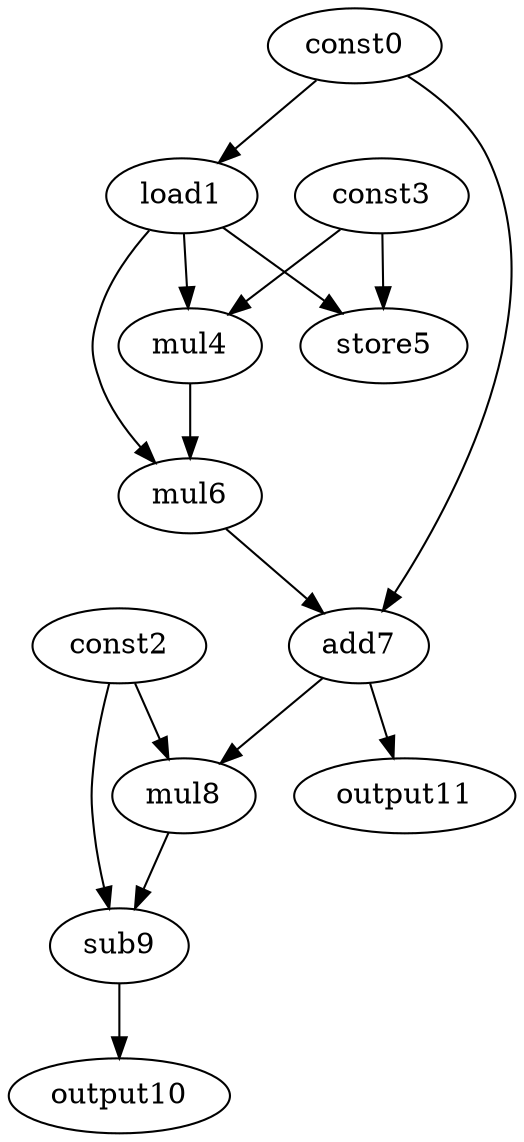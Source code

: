 digraph G { 
const0[opcode=const]; 
load1[opcode=load]; 
const2[opcode=const]; 
const3[opcode=const]; 
mul4[opcode=mul]; 
store5[opcode=store]; 
mul6[opcode=mul]; 
add7[opcode=add]; 
mul8[opcode=mul]; 
sub9[opcode=sub]; 
output10[opcode=output]; 
output11[opcode=output]; 
const0->load1[operand=0];
load1->mul4[operand=0];
const3->mul4[operand=1];
load1->store5[operand=0];
const3->store5[operand=1];
load1->mul6[operand=0];
mul4->mul6[operand=1];
const0->add7[operand=0];
mul6->add7[operand=1];
add7->mul8[operand=0];
const2->mul8[operand=1];
add7->output11[operand=0];
mul8->sub9[operand=0];
const2->sub9[operand=1];
sub9->output10[operand=0];
}
